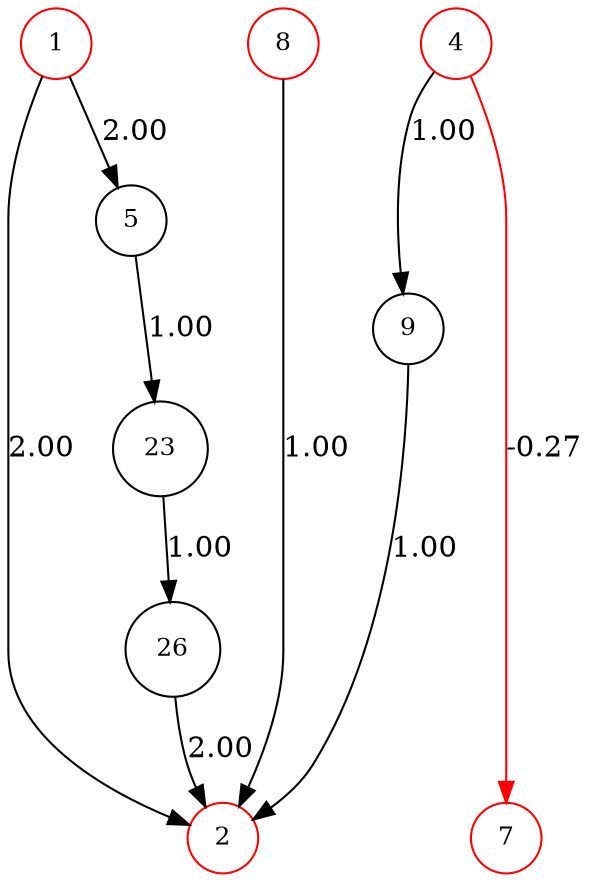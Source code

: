 digraph {
	1 -> 2 [color=black label=2.00 style=solid]
	1 -> 5 [color=black label=2.00 style=solid]
	4 -> 7 [color=red label=-0.27 style=solid]
	4 -> 9 [color=black label=1.00 style=solid]
	8 -> 2 [color=black label=1.00 style=solid]
	5 -> 23 [color=black label=1.00 style=solid]
	9 -> 2 [color=black label=1.00 style=solid]
	23 -> 26 [color=black label=1.00 style=solid]
	26 -> 2 [color=black label=2.00 style=solid]
	subgraph "input nodes" {
		graph [rank=min]
		1 [color=red fontsize=12 height=0.2 shape=circle width=0.2]
		4 [color=red fontsize=12 height=0.2 shape=circle width=0.2]
		8 [color=red fontsize=12 height=0.2 shape=circle width=0.2]
	}
	subgraph "hidden nodes" {
		5 [fontsize=12 height=0.2 shape=circle width=0.2]
		9 [fontsize=12 height=0.2 shape=circle width=0.2]
		23 [fontsize=12 height=0.2 shape=circle width=0.2]
		26 [fontsize=12 height=0.2 shape=circle width=0.2]
	}
	subgraph "output nodes" {
		graph [rank=max]
		2 [color=red fontsize=12 height=0.2 shape=circle width=0.2]
		7 [color=red fontsize=12 height=0.2 shape=circle width=0.2]
	}
}
